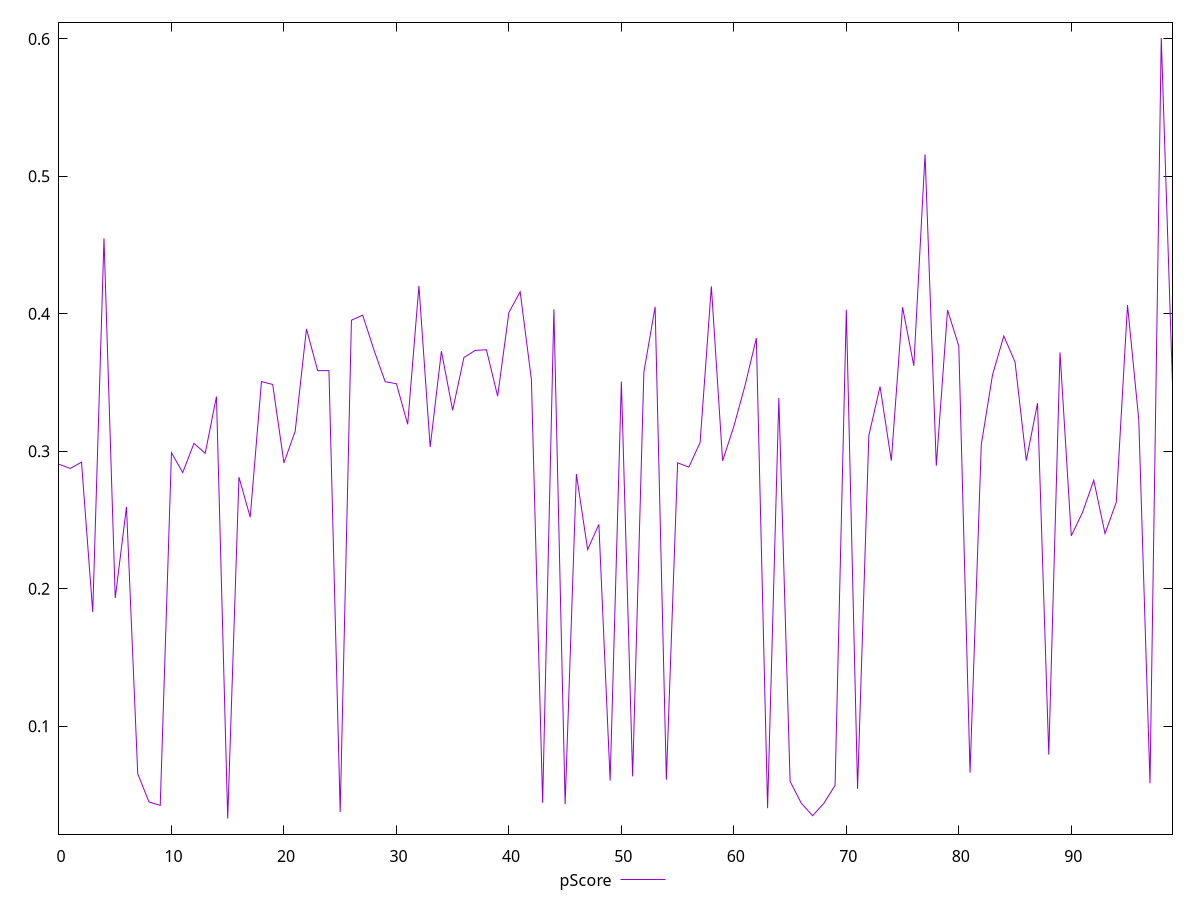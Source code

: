 reset

$pScore <<EOF
0 0.290552672609244
1 0.28750114349636857
2 0.2920889532359575
3 0.18295962652181036
4 0.45495731687590923
5 0.1932373457625301
6 0.25952250250565784
7 0.06540212334553375
8 0.044844736538988295
9 0.04235731605691817
10 0.29895266546712457
11 0.28449155982173907
12 0.30575569588353013
13 0.2985209737746842
14 0.33981894930789047
15 0.03279947479146428
16 0.2811444901616244
17 0.2520245112208193
18 0.35067623289225286
19 0.3486091889165014
20 0.29152716703815984
21 0.314662348368778
22 0.38899107082023354
23 0.35867242603094135
24 0.3586363722467839
25 0.037542605621647684
26 0.39536993314171914
27 0.3990539866563507
28 0.3737233957829878
29 0.35061868200553536
30 0.3491510584637566
31 0.3195940004024681
32 0.4203281713510999
33 0.30306841652112104
34 0.3727910161693006
35 0.3298202162149425
36 0.36820407260263505
37 0.37336506845645445
38 0.37387292098672703
39 0.34008304891832725
40 0.4009862331560992
41 0.4160167281193727
42 0.35225633135045925
43 0.04426452935229064
44 0.40335667230390254
45 0.043291619736309905
46 0.28345384117342104
47 0.2284710917267213
48 0.2467893901580096
49 0.06041974775981235
50 0.3507042968085418
51 0.06345160105428127
52 0.3575359927886911
53 0.40510180224484027
54 0.06107837606078276
55 0.29157858954038496
56 0.28847119959829276
57 0.3063557562047894
58 0.4199925724804901
59 0.29302651911741573
60 0.31811799145964376
61 0.3480448716922678
62 0.38227159339880334
63 0.040339702706696345
64 0.33879200947119603
65 0.05983245836458806
66 0.043912482893837756
67 0.034837239643779716
68 0.04382309149670044
69 0.05695950760453994
70 0.40294043975035637
71 0.05439288158382266
72 0.31137912764566283
73 0.3470771057493208
74 0.29314986094703266
75 0.4048166231259614
76 0.3621860806243856
77 0.516030787597445
78 0.2894961497086352
79 0.40274681445356386
80 0.3764519777052975
81 0.06616610562653968
82 0.3048815589266926
83 0.35557852366437
84 0.3838354185041502
85 0.3649314684391684
86 0.293214536645308
87 0.33500369310341216
88 0.07925956006477264
89 0.37195111644115686
90 0.2384777476341285
91 0.25546379891319027
92 0.27890180147756244
93 0.24011901206730268
94 0.26292350585839813
95 0.40640135600120847
96 0.3230376634776045
97 0.05836690096887248
98 0.6007382333044784
99 0.34848083326822105
EOF

set key outside below
set xrange [0:99]
set yrange [0.021440699621203995:0.6120970084747387]
set trange [0.021440699621203995:0.6120970084747387]
set terminal svg size 640, 500 enhanced background rgb 'white'
set output "reports/report_00027_2021-02-24T12-40-31.850Z/first-cpu-idle/samples/astro/pScore/values.svg"

plot $pScore title "pScore" with line

reset
